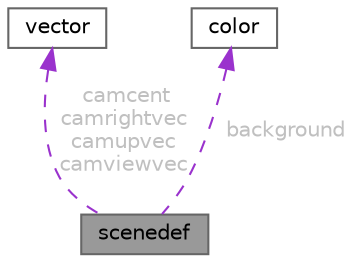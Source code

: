 digraph "scenedef"
{
 // LATEX_PDF_SIZE
  bgcolor="transparent";
  edge [fontname=Helvetica,fontsize=10,labelfontname=Helvetica,labelfontsize=10];
  node [fontname=Helvetica,fontsize=10,shape=box,height=0.2,width=0.4];
  Node1 [id="Node000001",label="scenedef",height=0.2,width=0.4,color="gray40", fillcolor="grey60", style="filled", fontcolor="black",tooltip=" "];
  Node2 -> Node1 [id="edge1_Node000001_Node000002",dir="back",color="darkorchid3",style="dashed",tooltip=" ",label=" camcent\ncamrightvec\ncamupvec\ncamviewvec",fontcolor="grey" ];
  Node2 [id="Node000002",label="vector",height=0.2,width=0.4,color="gray40", fillcolor="white", style="filled",URL="$structvector.html",tooltip=" "];
  Node3 -> Node1 [id="edge2_Node000001_Node000003",dir="back",color="darkorchid3",style="dashed",tooltip=" ",label=" background",fontcolor="grey" ];
  Node3 [id="Node000003",label="color",height=0.2,width=0.4,color="gray40", fillcolor="white", style="filled",URL="$structcolor.html",tooltip=" "];
}
